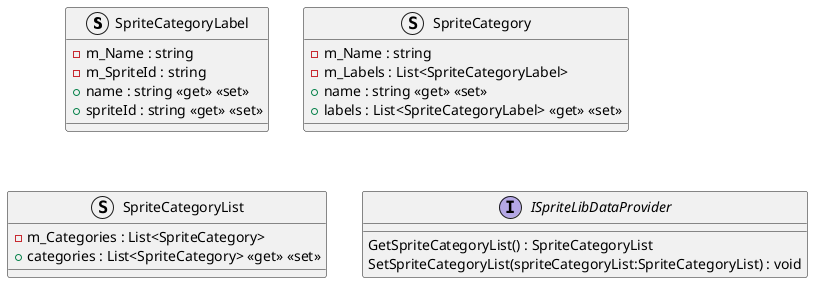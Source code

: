 @startuml
struct SpriteCategoryLabel {
    - m_Name : string
    - m_SpriteId : string
    + name : string <<get>> <<set>>
    + spriteId : string <<get>> <<set>>
}
struct SpriteCategory {
    - m_Name : string
    - m_Labels : List<SpriteCategoryLabel>
    + name : string <<get>> <<set>>
    + labels : List<SpriteCategoryLabel> <<get>> <<set>>
}
struct SpriteCategoryList {
    - m_Categories : List<SpriteCategory>
    + categories : List<SpriteCategory> <<get>> <<set>>
}
interface ISpriteLibDataProvider {
    GetSpriteCategoryList() : SpriteCategoryList
    SetSpriteCategoryList(spriteCategoryList:SpriteCategoryList) : void
}
@enduml
